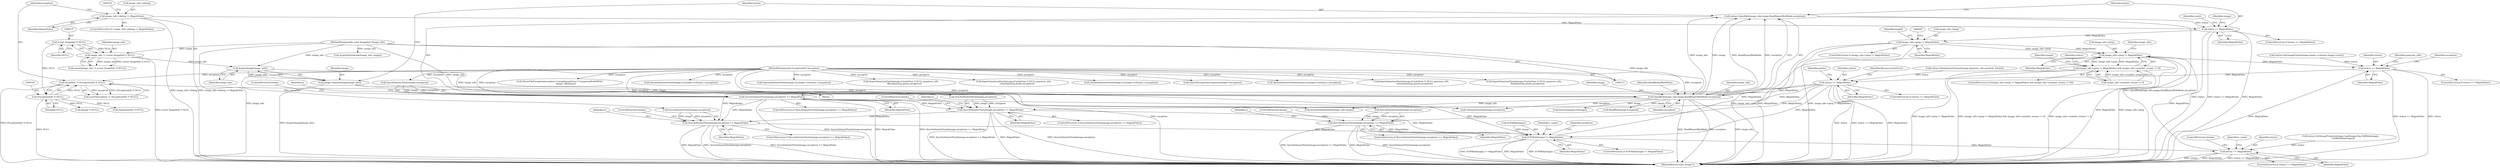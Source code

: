 digraph "0_ImageMagick_f6e9d0d9955e85bdd7540b251cd50d598dacc5e6_26@pointer" {
"1000438" [label="(Call,image_info->ping != MagickFalse)"];
"1000184" [label="(Call,status == MagickFalse)"];
"1000176" [label="(Call,status=OpenBlob(image_info,image,ReadBinaryBlobMode,exception))"];
"1000178" [label="(Call,OpenBlob(image_info,image,ReadBinaryBlobMode,exception))"];
"1000174" [label="(Call,AcquireImage(image_info))"];
"1000134" [label="(Call,image_info != (const ImageInfo *) NULL)"];
"1000114" [label="(MethodParameterIn,const ImageInfo *image_info)"];
"1000136" [label="(Call,(const ImageInfo *) NULL)"];
"1000172" [label="(Call,image=AcquireImage(image_info))"];
"1000161" [label="(Call,exception != (ExceptionInfo *) NULL)"];
"1000115" [label="(MethodParameterIn,ExceptionInfo *exception)"];
"1000163" [label="(Call,(ExceptionInfo *) NULL)"];
"1000146" [label="(Call,image_info->debug != MagickFalse)"];
"1000469" [label="(Call,image_info->ping != MagickFalse)"];
"1000468" [label="(Call,(image_info->ping != MagickFalse) && (image_info->number_scenes != 0))"];
"1000505" [label="(Call,status == MagickFalse)"];
"1000539" [label="(Call,status == MagickFalse)"];
"1000621" [label="(Call,SyncAuthenticPixels(image,exception) == MagickFalse)"];
"1000825" [label="(Call,EOFBlob(image) != MagickFalse)"];
"1000882" [label="(Call,status == MagickFalse)"];
"1000685" [label="(Call,SyncAuthenticPixels(image,exception) == MagickFalse)"];
"1000747" [label="(Call,SyncAuthenticPixels(image,exception) == MagickFalse)"];
"1000809" [label="(Call,SyncAuthenticPixels(image,exception) == MagickFalse)"];
"1000765" [label="(Identifier,y)"];
"1000185" [label="(Identifier,status)"];
"1000884" [label="(Identifier,MagickFalse)"];
"1000593" [label="(Call,QueueAuthenticPixels(image,0,y,image->columns,1,exception))"];
"1000813" [label="(Identifier,MagickFalse)"];
"1000808" [label="(ControlStructure,if (SyncAuthenticPixels(image,exception) == MagickFalse))"];
"1000543" [label="(Identifier,ResourceLimitError)"];
"1000509" [label="(Call,InheritException(exception,&image->exception))"];
"1000625" [label="(Identifier,MagickFalse)"];
"1000161" [label="(Call,exception != (ExceptionInfo *) NULL)"];
"1000186" [label="(Identifier,MagickFalse)"];
"1000177" [label="(Identifier,status)"];
"1000831" [label="(Identifier,exception)"];
"1000883" [label="(Identifier,status)"];
"1000690" [label="(ControlStructure,break;)"];
"1000621" [label="(Call,SyncAuthenticPixels(image,exception) == MagickFalse)"];
"1000114" [label="(MethodParameterIn,const ImageInfo *image_info)"];
"1000482" [label="(Identifier,image)"];
"1000147" [label="(Call,image_info->debug)"];
"1000532" [label="(Call,status=SetQuantumFormat(image,quantum_info,quantum_format))"];
"1000172" [label="(Call,image=AcquireImage(image_info))"];
"1000539" [label="(Call,status == MagickFalse)"];
"1000458" [label="(Call,GetQuantumType(image,exception))"];
"1000190" [label="(Call,DestroyImageList(image))"];
"1000467" [label="(ControlStructure,if ((image_info->ping != MagickFalse) && (image_info->number_scenes != 0)))"];
"1000751" [label="(Identifier,MagickFalse)"];
"1000810" [label="(Call,SyncAuthenticPixels(image,exception))"];
"1000193" [label="(Call,(Image *) NULL)"];
"1000182" [label="(Identifier,exception)"];
"1000176" [label="(Call,status=OpenBlob(image_info,image,ReadBinaryBlobMode,exception))"];
"1000689" [label="(Identifier,MagickFalse)"];
"1000526" [label="(Call,(QuantumInfo *) NULL)"];
"1000657" [label="(Call,QueueAuthenticPixels(image,0,y,image->columns,1,exception))"];
"1000747" [label="(Call,SyncAuthenticPixels(image,exception) == MagickFalse)"];
"1000737" [label="(Call,ImportQuantumPixels(image,(CacheView *) NULL,quantum_info,\n          GreenQuantum,pixels,exception))"];
"1000622" [label="(Call,SyncAuthenticPixels(image,exception))"];
"1000476" [label="(Identifier,image_info)"];
"1000510" [label="(Identifier,exception)"];
"1000162" [label="(Identifier,exception)"];
"1000437" [label="(ControlStructure,if (image_info->ping != MagickFalse))"];
"1000641" [label="(Identifier,y)"];
"1000900" [label="(MethodReturn,static Image *)"];
"1000494" [label="(Call,status=SetImageExtent(image,image->columns,image->rows))"];
"1000150" [label="(Identifier,MagickFalse)"];
"1000160" [label="(Call,assert(exception != (ExceptionInfo *) NULL))"];
"1000881" [label="(ControlStructure,if (status == MagickFalse))"];
"1000165" [label="(Identifier,NULL)"];
"1000146" [label="(Call,image_info->debug != MagickFalse)"];
"1000826" [label="(Call,EOFBlob(image))"];
"1000474" [label="(Call,image_info->number_scenes != 0)"];
"1000197" [label="(Identifier,count)"];
"1000675" [label="(Call,ImportQuantumPixels(image,(CacheView *) NULL,quantum_info,\n          RedQuantum,pixels,exception))"];
"1000824" [label="(ControlStructure,if (EOFBlob(image) != MagickFalse))"];
"1000872" [label="(Call,status=SetImageProgress(image,LoadImagesTag,TellBlob(image),\n        GetBlobSize(image)))"];
"1000809" [label="(Call,SyncAuthenticPixels(image,exception) == MagickFalse)"];
"1000577" [label="(Identifier,y)"];
"1000506" [label="(Identifier,status)"];
"1000520" [label="(Call,AcquireQuantumInfo(image_info,image))"];
"1000746" [label="(ControlStructure,if (SyncAuthenticPixels(image,exception) == MagickFalse))"];
"1000748" [label="(Call,SyncAuthenticPixels(image,exception))"];
"1000830" [label="(Call,ThrowFileException(exception,CorruptImageError,\"UnexpectedEndOfFile\",\n                 image->filename))"];
"1000541" [label="(Identifier,MagickFalse)"];
"1000825" [label="(Call,EOFBlob(image) != MagickFalse)"];
"1000145" [label="(ControlStructure,if ( image_info->debug != MagickFalse))"];
"1000180" [label="(Identifier,image)"];
"1000181" [label="(Identifier,ReadBinaryBlobMode)"];
"1000546" [label="(Identifier,pixels)"];
"1000620" [label="(ControlStructure,if (SyncAuthenticPixels(image,exception) == MagickFalse))"];
"1000719" [label="(Call,QueueAuthenticPixels(image,0,y,image->columns,1,exception))"];
"1000439" [label="(Call,image_info->ping)"];
"1000116" [label="(Block,)"];
"1000849" [label="(Call,AcquireNextImage(image_info, image))"];
"1000470" [label="(Call,image_info->ping)"];
"1000173" [label="(Identifier,image)"];
"1000752" [label="(ControlStructure,break;)"];
"1000115" [label="(MethodParameterIn,ExceptionInfo *exception)"];
"1000507" [label="(Identifier,MagickFalse)"];
"1000198" [label="(Call,ReadBlob(image,4,magick))"];
"1000495" [label="(Identifier,status)"];
"1000703" [label="(Identifier,y)"];
"1000781" [label="(Call,QueueAuthenticPixels(image,0,y,image->columns,1,exception))"];
"1000468" [label="(Call,(image_info->ping != MagickFalse) && (image_info->number_scenes != 0))"];
"1000469" [label="(Call,image_info->ping != MagickFalse)"];
"1000519" [label="(Identifier,quantum_info)"];
"1000828" [label="(Identifier,MagickFalse)"];
"1000135" [label="(Identifier,image_info)"];
"1000189" [label="(Identifier,image)"];
"1000138" [label="(Identifier,NULL)"];
"1000438" [label="(Call,image_info->ping != MagickFalse)"];
"1000814" [label="(ControlStructure,break;)"];
"1000175" [label="(Identifier,image_info)"];
"1000163" [label="(Call,(ExceptionInfo *) NULL)"];
"1000504" [label="(ControlStructure,if (status == MagickFalse))"];
"1000179" [label="(Identifier,image_info)"];
"1000686" [label="(Call,SyncAuthenticPixels(image,exception))"];
"1000174" [label="(Call,AcquireImage(image_info))"];
"1000538" [label="(ControlStructure,if (status == MagickFalse))"];
"1000685" [label="(Call,SyncAuthenticPixels(image,exception) == MagickFalse)"];
"1000799" [label="(Call,ImportQuantumPixels(image,(CacheView *) NULL,quantum_info,\n          BlueQuantum,pixels,exception))"];
"1000178" [label="(Call,OpenBlob(image_info,image,ReadBinaryBlobMode,exception))"];
"1000882" [label="(Call,status == MagickFalse)"];
"1000684" [label="(ControlStructure,if (SyncAuthenticPixels(image,exception) == MagickFalse))"];
"1000473" [label="(Identifier,MagickFalse)"];
"1000885" [label="(ControlStructure,break;)"];
"1000442" [label="(Identifier,MagickFalse)"];
"1000540" [label="(Identifier,status)"];
"1000840" [label="(Identifier,t_count)"];
"1000505" [label="(Call,status == MagickFalse)"];
"1000887" [label="(Identifier,t_count)"];
"1000184" [label="(Call,status == MagickFalse)"];
"1000133" [label="(Call,assert(image_info != (const ImageInfo *) NULL))"];
"1000136" [label="(Call,(const ImageInfo *) NULL)"];
"1000611" [label="(Call,ImportQuantumPixels(image,(CacheView *) NULL,quantum_info,\n          GrayQuantum,pixels,exception))"];
"1000626" [label="(ControlStructure,break;)"];
"1000183" [label="(ControlStructure,if (status == MagickFalse))"];
"1000134" [label="(Call,image_info != (const ImageInfo *) NULL)"];
"1000452" [label="(Identifier,length)"];
"1000438" -> "1000437"  [label="AST: "];
"1000438" -> "1000442"  [label="CFG: "];
"1000439" -> "1000438"  [label="AST: "];
"1000442" -> "1000438"  [label="AST: "];
"1000445" -> "1000438"  [label="CFG: "];
"1000452" -> "1000438"  [label="CFG: "];
"1000438" -> "1000900"  [label="DDG: MagickFalse"];
"1000438" -> "1000900"  [label="DDG: image_info->ping != MagickFalse"];
"1000438" -> "1000900"  [label="DDG: image_info->ping"];
"1000184" -> "1000438"  [label="DDG: MagickFalse"];
"1000438" -> "1000469"  [label="DDG: image_info->ping"];
"1000438" -> "1000469"  [label="DDG: MagickFalse"];
"1000184" -> "1000183"  [label="AST: "];
"1000184" -> "1000186"  [label="CFG: "];
"1000185" -> "1000184"  [label="AST: "];
"1000186" -> "1000184"  [label="AST: "];
"1000189" -> "1000184"  [label="CFG: "];
"1000197" -> "1000184"  [label="CFG: "];
"1000184" -> "1000900"  [label="DDG: MagickFalse"];
"1000184" -> "1000900"  [label="DDG: status"];
"1000184" -> "1000900"  [label="DDG: status == MagickFalse"];
"1000176" -> "1000184"  [label="DDG: status"];
"1000146" -> "1000184"  [label="DDG: MagickFalse"];
"1000176" -> "1000116"  [label="AST: "];
"1000176" -> "1000178"  [label="CFG: "];
"1000177" -> "1000176"  [label="AST: "];
"1000178" -> "1000176"  [label="AST: "];
"1000185" -> "1000176"  [label="CFG: "];
"1000176" -> "1000900"  [label="DDG: OpenBlob(image_info,image,ReadBinaryBlobMode,exception)"];
"1000178" -> "1000176"  [label="DDG: image_info"];
"1000178" -> "1000176"  [label="DDG: image"];
"1000178" -> "1000176"  [label="DDG: ReadBinaryBlobMode"];
"1000178" -> "1000176"  [label="DDG: exception"];
"1000178" -> "1000182"  [label="CFG: "];
"1000179" -> "1000178"  [label="AST: "];
"1000180" -> "1000178"  [label="AST: "];
"1000181" -> "1000178"  [label="AST: "];
"1000182" -> "1000178"  [label="AST: "];
"1000178" -> "1000900"  [label="DDG: exception"];
"1000178" -> "1000900"  [label="DDG: image_info"];
"1000178" -> "1000900"  [label="DDG: ReadBinaryBlobMode"];
"1000174" -> "1000178"  [label="DDG: image_info"];
"1000114" -> "1000178"  [label="DDG: image_info"];
"1000172" -> "1000178"  [label="DDG: image"];
"1000161" -> "1000178"  [label="DDG: exception"];
"1000115" -> "1000178"  [label="DDG: exception"];
"1000178" -> "1000190"  [label="DDG: image"];
"1000178" -> "1000198"  [label="DDG: image"];
"1000178" -> "1000458"  [label="DDG: exception"];
"1000178" -> "1000520"  [label="DDG: image_info"];
"1000174" -> "1000172"  [label="AST: "];
"1000174" -> "1000175"  [label="CFG: "];
"1000175" -> "1000174"  [label="AST: "];
"1000172" -> "1000174"  [label="CFG: "];
"1000174" -> "1000172"  [label="DDG: image_info"];
"1000134" -> "1000174"  [label="DDG: image_info"];
"1000114" -> "1000174"  [label="DDG: image_info"];
"1000134" -> "1000133"  [label="AST: "];
"1000134" -> "1000136"  [label="CFG: "];
"1000135" -> "1000134"  [label="AST: "];
"1000136" -> "1000134"  [label="AST: "];
"1000133" -> "1000134"  [label="CFG: "];
"1000134" -> "1000900"  [label="DDG: (const ImageInfo *) NULL"];
"1000134" -> "1000133"  [label="DDG: image_info"];
"1000134" -> "1000133"  [label="DDG: (const ImageInfo *) NULL"];
"1000114" -> "1000134"  [label="DDG: image_info"];
"1000136" -> "1000134"  [label="DDG: NULL"];
"1000114" -> "1000113"  [label="AST: "];
"1000114" -> "1000900"  [label="DDG: image_info"];
"1000114" -> "1000520"  [label="DDG: image_info"];
"1000114" -> "1000849"  [label="DDG: image_info"];
"1000136" -> "1000138"  [label="CFG: "];
"1000137" -> "1000136"  [label="AST: "];
"1000138" -> "1000136"  [label="AST: "];
"1000136" -> "1000163"  [label="DDG: NULL"];
"1000172" -> "1000116"  [label="AST: "];
"1000173" -> "1000172"  [label="AST: "];
"1000177" -> "1000172"  [label="CFG: "];
"1000172" -> "1000900"  [label="DDG: AcquireImage(image_info)"];
"1000161" -> "1000160"  [label="AST: "];
"1000161" -> "1000163"  [label="CFG: "];
"1000162" -> "1000161"  [label="AST: "];
"1000163" -> "1000161"  [label="AST: "];
"1000160" -> "1000161"  [label="CFG: "];
"1000161" -> "1000900"  [label="DDG: (ExceptionInfo *) NULL"];
"1000161" -> "1000160"  [label="DDG: exception"];
"1000161" -> "1000160"  [label="DDG: (ExceptionInfo *) NULL"];
"1000115" -> "1000161"  [label="DDG: exception"];
"1000163" -> "1000161"  [label="DDG: NULL"];
"1000115" -> "1000113"  [label="AST: "];
"1000115" -> "1000900"  [label="DDG: exception"];
"1000115" -> "1000458"  [label="DDG: exception"];
"1000115" -> "1000509"  [label="DDG: exception"];
"1000115" -> "1000593"  [label="DDG: exception"];
"1000115" -> "1000611"  [label="DDG: exception"];
"1000115" -> "1000622"  [label="DDG: exception"];
"1000115" -> "1000657"  [label="DDG: exception"];
"1000115" -> "1000675"  [label="DDG: exception"];
"1000115" -> "1000686"  [label="DDG: exception"];
"1000115" -> "1000719"  [label="DDG: exception"];
"1000115" -> "1000737"  [label="DDG: exception"];
"1000115" -> "1000748"  [label="DDG: exception"];
"1000115" -> "1000781"  [label="DDG: exception"];
"1000115" -> "1000799"  [label="DDG: exception"];
"1000115" -> "1000810"  [label="DDG: exception"];
"1000115" -> "1000830"  [label="DDG: exception"];
"1000163" -> "1000165"  [label="CFG: "];
"1000164" -> "1000163"  [label="AST: "];
"1000165" -> "1000163"  [label="AST: "];
"1000163" -> "1000900"  [label="DDG: NULL"];
"1000163" -> "1000193"  [label="DDG: NULL"];
"1000163" -> "1000526"  [label="DDG: NULL"];
"1000146" -> "1000145"  [label="AST: "];
"1000146" -> "1000150"  [label="CFG: "];
"1000147" -> "1000146"  [label="AST: "];
"1000150" -> "1000146"  [label="AST: "];
"1000152" -> "1000146"  [label="CFG: "];
"1000162" -> "1000146"  [label="CFG: "];
"1000146" -> "1000900"  [label="DDG: image_info->debug != MagickFalse"];
"1000146" -> "1000900"  [label="DDG: image_info->debug"];
"1000469" -> "1000468"  [label="AST: "];
"1000469" -> "1000473"  [label="CFG: "];
"1000470" -> "1000469"  [label="AST: "];
"1000473" -> "1000469"  [label="AST: "];
"1000476" -> "1000469"  [label="CFG: "];
"1000468" -> "1000469"  [label="CFG: "];
"1000469" -> "1000900"  [label="DDG: MagickFalse"];
"1000469" -> "1000900"  [label="DDG: image_info->ping"];
"1000469" -> "1000468"  [label="DDG: image_info->ping"];
"1000469" -> "1000468"  [label="DDG: MagickFalse"];
"1000882" -> "1000469"  [label="DDG: MagickFalse"];
"1000825" -> "1000469"  [label="DDG: MagickFalse"];
"1000469" -> "1000505"  [label="DDG: MagickFalse"];
"1000468" -> "1000467"  [label="AST: "];
"1000468" -> "1000474"  [label="CFG: "];
"1000474" -> "1000468"  [label="AST: "];
"1000482" -> "1000468"  [label="CFG: "];
"1000495" -> "1000468"  [label="CFG: "];
"1000468" -> "1000900"  [label="DDG: (image_info->ping != MagickFalse) && (image_info->number_scenes != 0)"];
"1000468" -> "1000900"  [label="DDG: image_info->number_scenes != 0"];
"1000468" -> "1000900"  [label="DDG: image_info->ping != MagickFalse"];
"1000474" -> "1000468"  [label="DDG: image_info->number_scenes"];
"1000474" -> "1000468"  [label="DDG: 0"];
"1000505" -> "1000504"  [label="AST: "];
"1000505" -> "1000507"  [label="CFG: "];
"1000506" -> "1000505"  [label="AST: "];
"1000507" -> "1000505"  [label="AST: "];
"1000510" -> "1000505"  [label="CFG: "];
"1000519" -> "1000505"  [label="CFG: "];
"1000505" -> "1000900"  [label="DDG: status"];
"1000505" -> "1000900"  [label="DDG: MagickFalse"];
"1000505" -> "1000900"  [label="DDG: status == MagickFalse"];
"1000494" -> "1000505"  [label="DDG: status"];
"1000505" -> "1000539"  [label="DDG: MagickFalse"];
"1000539" -> "1000538"  [label="AST: "];
"1000539" -> "1000541"  [label="CFG: "];
"1000540" -> "1000539"  [label="AST: "];
"1000541" -> "1000539"  [label="AST: "];
"1000543" -> "1000539"  [label="CFG: "];
"1000546" -> "1000539"  [label="CFG: "];
"1000539" -> "1000900"  [label="DDG: status"];
"1000539" -> "1000900"  [label="DDG: status == MagickFalse"];
"1000539" -> "1000900"  [label="DDG: MagickFalse"];
"1000532" -> "1000539"  [label="DDG: status"];
"1000539" -> "1000621"  [label="DDG: MagickFalse"];
"1000539" -> "1000685"  [label="DDG: MagickFalse"];
"1000539" -> "1000747"  [label="DDG: MagickFalse"];
"1000539" -> "1000809"  [label="DDG: MagickFalse"];
"1000539" -> "1000825"  [label="DDG: MagickFalse"];
"1000621" -> "1000620"  [label="AST: "];
"1000621" -> "1000625"  [label="CFG: "];
"1000622" -> "1000621"  [label="AST: "];
"1000625" -> "1000621"  [label="AST: "];
"1000626" -> "1000621"  [label="CFG: "];
"1000577" -> "1000621"  [label="CFG: "];
"1000621" -> "1000900"  [label="DDG: SyncAuthenticPixels(image,exception)"];
"1000621" -> "1000900"  [label="DDG: SyncAuthenticPixels(image,exception) == MagickFalse"];
"1000621" -> "1000900"  [label="DDG: MagickFalse"];
"1000622" -> "1000621"  [label="DDG: image"];
"1000622" -> "1000621"  [label="DDG: exception"];
"1000621" -> "1000825"  [label="DDG: MagickFalse"];
"1000825" -> "1000824"  [label="AST: "];
"1000825" -> "1000828"  [label="CFG: "];
"1000826" -> "1000825"  [label="AST: "];
"1000828" -> "1000825"  [label="AST: "];
"1000831" -> "1000825"  [label="CFG: "];
"1000840" -> "1000825"  [label="CFG: "];
"1000825" -> "1000900"  [label="DDG: MagickFalse"];
"1000825" -> "1000900"  [label="DDG: EOFBlob(image)"];
"1000825" -> "1000900"  [label="DDG: EOFBlob(image) != MagickFalse"];
"1000826" -> "1000825"  [label="DDG: image"];
"1000747" -> "1000825"  [label="DDG: MagickFalse"];
"1000685" -> "1000825"  [label="DDG: MagickFalse"];
"1000809" -> "1000825"  [label="DDG: MagickFalse"];
"1000825" -> "1000882"  [label="DDG: MagickFalse"];
"1000882" -> "1000881"  [label="AST: "];
"1000882" -> "1000884"  [label="CFG: "];
"1000883" -> "1000882"  [label="AST: "];
"1000884" -> "1000882"  [label="AST: "];
"1000887" -> "1000882"  [label="CFG: "];
"1000885" -> "1000882"  [label="CFG: "];
"1000882" -> "1000900"  [label="DDG: status"];
"1000882" -> "1000900"  [label="DDG: MagickFalse"];
"1000882" -> "1000900"  [label="DDG: status == MagickFalse"];
"1000872" -> "1000882"  [label="DDG: status"];
"1000685" -> "1000684"  [label="AST: "];
"1000685" -> "1000689"  [label="CFG: "];
"1000686" -> "1000685"  [label="AST: "];
"1000689" -> "1000685"  [label="AST: "];
"1000690" -> "1000685"  [label="CFG: "];
"1000641" -> "1000685"  [label="CFG: "];
"1000685" -> "1000900"  [label="DDG: MagickFalse"];
"1000685" -> "1000900"  [label="DDG: SyncAuthenticPixels(image,exception) == MagickFalse"];
"1000685" -> "1000900"  [label="DDG: SyncAuthenticPixels(image,exception)"];
"1000686" -> "1000685"  [label="DDG: image"];
"1000686" -> "1000685"  [label="DDG: exception"];
"1000685" -> "1000747"  [label="DDG: MagickFalse"];
"1000685" -> "1000809"  [label="DDG: MagickFalse"];
"1000747" -> "1000746"  [label="AST: "];
"1000747" -> "1000751"  [label="CFG: "];
"1000748" -> "1000747"  [label="AST: "];
"1000751" -> "1000747"  [label="AST: "];
"1000752" -> "1000747"  [label="CFG: "];
"1000703" -> "1000747"  [label="CFG: "];
"1000747" -> "1000900"  [label="DDG: MagickFalse"];
"1000747" -> "1000900"  [label="DDG: SyncAuthenticPixels(image,exception)"];
"1000747" -> "1000900"  [label="DDG: SyncAuthenticPixels(image,exception) == MagickFalse"];
"1000748" -> "1000747"  [label="DDG: image"];
"1000748" -> "1000747"  [label="DDG: exception"];
"1000747" -> "1000809"  [label="DDG: MagickFalse"];
"1000809" -> "1000808"  [label="AST: "];
"1000809" -> "1000813"  [label="CFG: "];
"1000810" -> "1000809"  [label="AST: "];
"1000813" -> "1000809"  [label="AST: "];
"1000814" -> "1000809"  [label="CFG: "];
"1000765" -> "1000809"  [label="CFG: "];
"1000809" -> "1000900"  [label="DDG: SyncAuthenticPixels(image,exception)"];
"1000809" -> "1000900"  [label="DDG: SyncAuthenticPixels(image,exception) == MagickFalse"];
"1000809" -> "1000900"  [label="DDG: MagickFalse"];
"1000810" -> "1000809"  [label="DDG: image"];
"1000810" -> "1000809"  [label="DDG: exception"];
}
